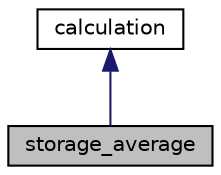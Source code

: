 digraph "storage_average"
{
 // LATEX_PDF_SIZE
  edge [fontname="Helvetica",fontsize="10",labelfontname="Helvetica",labelfontsize="10"];
  node [fontname="Helvetica",fontsize="10",shape=record];
  Node1 [label="storage_average",height=0.2,width=0.4,color="black", fillcolor="grey75", style="filled", fontcolor="black",tooltip="The storage_average class calculates the average of data."];
  Node2 -> Node1 [dir="back",color="midnightblue",fontsize="10",style="solid",fontname="Helvetica"];
  Node2 [label="calculation",height=0.2,width=0.4,color="black", fillcolor="white", style="filled",URL="$classcalculation.html",tooltip="The calculation class represents a generic calculation."];
}

